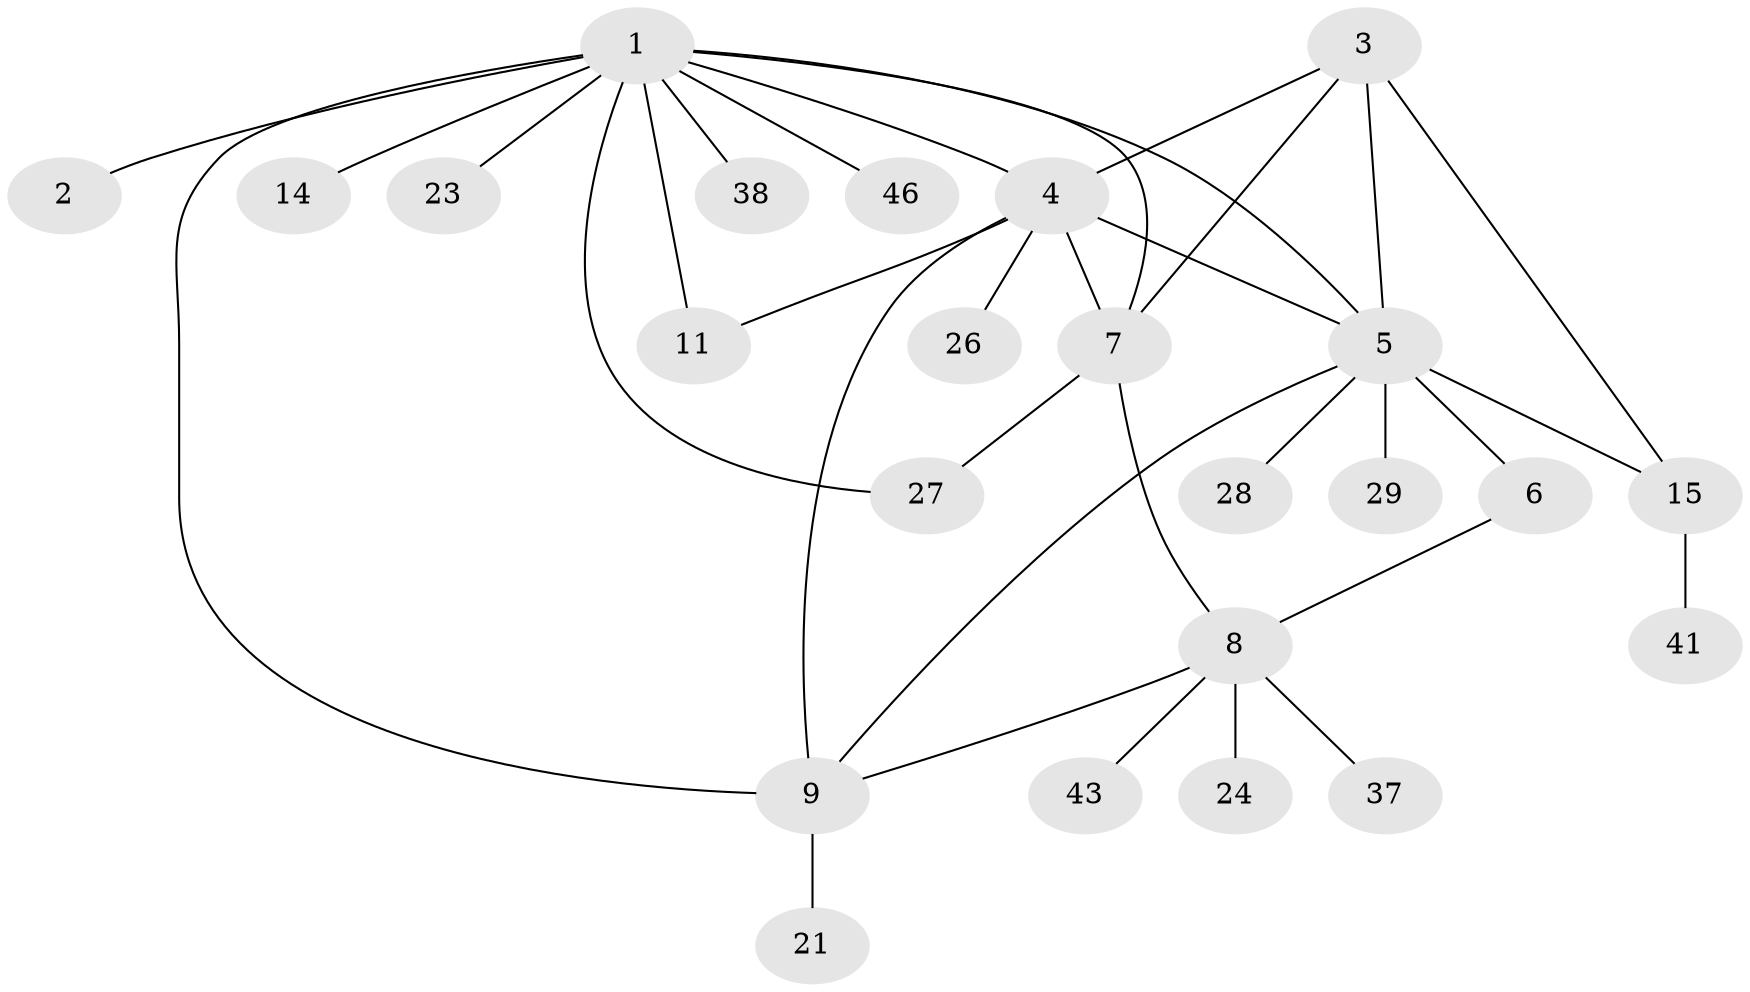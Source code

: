// original degree distribution, {11: 0.020833333333333332, 1: 0.4583333333333333, 4: 0.041666666666666664, 8: 0.020833333333333332, 10: 0.020833333333333332, 3: 0.10416666666666667, 5: 0.0625, 7: 0.020833333333333332, 2: 0.25}
// Generated by graph-tools (version 1.1) at 2025/15/03/09/25 04:15:59]
// undirected, 24 vertices, 34 edges
graph export_dot {
graph [start="1"]
  node [color=gray90,style=filled];
  1;
  2;
  3;
  4 [super="+35"];
  5 [super="+30+17"];
  6 [super="+13"];
  7 [super="+34"];
  8 [super="+20"];
  9 [super="+10+12"];
  11 [super="+33+31"];
  14 [super="+22"];
  15 [super="+25+18+45+16"];
  21;
  23;
  24 [super="+32"];
  26;
  27;
  28;
  29;
  37;
  38;
  41;
  43;
  46;
  1 -- 2;
  1 -- 4;
  1 -- 5;
  1 -- 7;
  1 -- 11;
  1 -- 14;
  1 -- 23;
  1 -- 27;
  1 -- 38;
  1 -- 46;
  1 -- 9;
  3 -- 4;
  3 -- 5;
  3 -- 15;
  3 -- 7;
  4 -- 7;
  4 -- 26;
  4 -- 11;
  4 -- 9 [weight=2];
  4 -- 5;
  5 -- 6;
  5 -- 9;
  5 -- 28;
  5 -- 29;
  5 -- 15 [weight=2];
  6 -- 8;
  7 -- 8;
  7 -- 27;
  8 -- 9;
  8 -- 24;
  8 -- 37;
  8 -- 43;
  9 -- 21;
  15 -- 41;
}
